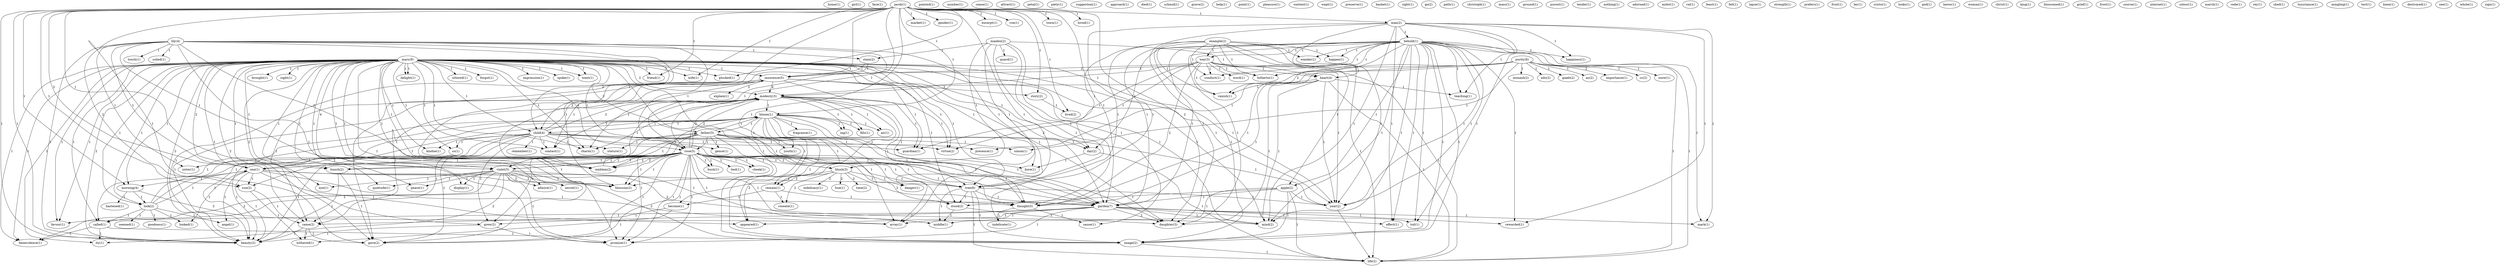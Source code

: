digraph G {
  home [ label="home(1)" ];
  girl [ label="girl(1)" ];
  face [ label="face(1)" ];
  example [ label="example(2)" ];
  happen [ label="happen(1)" ];
  day [ label="day(2)" ];
  way [ label="way(3)" ];
  hitherto [ label="hitherto(1)" ];
  wander [ label="wander(1)" ];
  conduct [ label="conduct(1)" ];
  vanish [ label="vanish(1)" ];
  apple [ label="apple(2)" ];
  tree [ label="tree(6)" ];
  year [ label="year(2)" ];
  image [ label="image(2)" ];
  life [ label="life(2)" ];
  purity [ label="purity(6)" ];
  au [ label="au(2)" ];
  importance [ label="importance(1)" ];
  cc [ label="cc(2)" ];
  snow [ label="snow(1)" ];
  monash [ label="monash(2)" ];
  edu [ label="edu(2)" ];
  giaeb [ label="giaeb(2)" ];
  simon [ label="simon(1)" ];
  presence [ label="presence(1)" ];
  innocence [ label="innocence(5)" ];
  modesty [ label="modesty(3)" ];
  thought [ label="thought(5)" ];
  pointed [ label="pointed(1)" ];
  stain [ label="stain(1)" ];
  number [ label="number(1)" ];
  cease [ label="cease(1)" ];
  lily [ label="lily(4)" ];
  rose [ label="rose(2)" ];
  sister [ label="sister(1)" ];
  touch [ label="touch(1)" ];
  rose [ label="rose(5)" ];
  stain [ label="stain(2)" ];
  emblem [ label="emblem(2)" ];
  child [ label="child(4)" ];
  violet [ label="violet(5)" ];
  soiled [ label="soiled(1)" ];
  one [ label="one(1)" ];
  blossom [ label="blossom(2)" ];
  sun [ label="sun(2)" ];
  promise [ label="promise(1)" ];
  beauty [ label="beauty(2)" ];
  tied [ label="tied(1)" ];
  cheek [ label="cheek(1)" ];
  bunch [ label="bunch(2)" ];
  bush [ label="bush(1)" ];
  blush [ label="blush(3)" ];
  garden [ label="garden(7)" ];
  stood [ label="stood(2)" ];
  gave [ label="gave(2)" ];
  middle [ label="middle(1)" ];
  attract [ label="attract(1)" ];
  petal [ label="petal(1)" ];
  piety [ label="piety(1)" ];
  suggestion [ label="suggestion(1)" ];
  approach [ label="approach(1)" ];
  died [ label="died(1)" ];
  schmid [ label="schmid(1)" ];
  grave [ label="grave(2)" ];
  help [ label="help(1)" ];
  bloom [ label="bloom(3)" ];
  father [ label="father(5)" ];
  fragrance [ label="fragrance(1)" ];
  youth [ label="youth(1)" ];
  ing [ label="ing(1)" ];
  remain [ label="remain(1)" ];
  appeared [ label="appeared(1)" ];
  daughter [ label="daughter(3)" ];
  called [ label="called(1)" ];
  fills [ label="fills(1)" ];
  air [ label="air(1)" ];
  array [ label="array(1)" ];
  point [ label="point(1)" ];
  pleasure [ label="pleasure(1)" ];
  content [ label="content(1)" ];
  wept [ label="wept(1)" ];
  behold [ label="behold(1)" ];
  happiness [ label="happiness(1)" ];
  teaching [ label="teaching(1)" ];
  rewarded [ label="rewarded(1)" ];
  mark [ label="mark(1)" ];
  effect [ label="effect(1)" ];
  toil [ label="toil(1)" ];
  mind [ label="mind(2)" ];
  preserve [ label="preserve(1)" ];
  maiden [ label="maiden(2)" ];
  guard [ label="guard(1)" ];
  heart [ label="heart(4)" ];
  danger [ label="danger(1)" ];
  cause [ label="cause(1)" ];
  indelicate [ label="indelicate(1)" ];
  jacob [ label="jacob(4)" ];
  market [ label="market(1)" ];
  gender [ label="gender(1)" ];
  man [ label="man(2)" ];
  friend [ label="friend(1)" ];
  excerpt [ label="excerpt(1)" ];
  von [ label="von(1)" ];
  wife [ label="wife(1)" ];
  plucked [ label="plucked(1)" ];
  town [ label="town(1)" ];
  story [ label="story(2)" ];
  loved [ label="loved(1)" ];
  lived [ label="lived(2)" ];
  bloom [ label="bloom(1)" ];
  morning [ label="morning(4)" ];
  basket [ label="basket(1)" ];
  look [ label="look(2)" ];
  seemed [ label="seemed(1)" ];
  goodness [ label="goodness(1)" ];
  angel [ label="angel(1)" ];
  looked [ label="looked(1)" ];
  mary [ label="mary(1)" ];
  ss [ label="ss(1)" ];
  stature [ label="stature(1)" ];
  peace [ label="peace(1)" ];
  eye [ label="eye(1)" ];
  bore [ label="bore(1)" ];
  brought [ label="brought(1)" ];
  sight [ label="sight(1)" ];
  kindne [ label="kindne(1)" ];
  quietude [ label="quietude(1)" ];
  uttered [ label="uttered(1)" ];
  forgot [ label="forgot(1)" ];
  secret [ label="secret(1)" ];
  contact [ label="contact(1)" ];
  impression [ label="impression(1)" ];
  gence [ label="gence(1)" ];
  charm [ label="charm(1)" ];
  came [ label="came(2)" ];
  admire [ label="admire(1)" ];
  display [ label="display(1)" ];
  ity [ label="ity(1)" ];
  spoke [ label="spoke(1)" ];
  grew [ label="grew(2)" ];
  went [ label="went(1)" ];
  favour [ label="favour(1)" ];
  look [ label="look(2)" ];
  delight [ label="delight(1)" ];
  benevolence [ label="benevolence(1)" ];
  right [ label="right(1)" ];
  go [ label="go(2)" ];
  path [ label="path(1)" ];
  christoph [ label="christoph(1)" ];
  mass [ label="mass(1)" ];
  ground [ label="ground(1)" ];
  purest [ label="purest(1)" ];
  tender [ label="tender(1)" ];
  guardian [ label="guardian(1)" ];
  virtue [ label="virtue(2)" ];
  remember [ label="remember(1)" ];
  nothing [ label="nothing(1)" ];
  behold [ label="behold(1)" ];
  adorned [ label="adorned(1)" ];
  midst [ label="midst(1)" ];
  val [ label="val(1)" ];
  feast [ label="feast(1)" ];
  fell [ label="fell(1)" ];
  word [ label="word(1)" ];
  time [ label="time(2)" ];
  indelicacy [ label="indelicacy(1)" ];
  hue [ label="hue(1)" ];
  become [ label="become(1)" ];
  roseate [ label="roseate(1)" ];
  lapse [ label="lapse(1)" ];
  strength [ label="strength(1)" ];
  explain [ label="explain(1)" ];
  prefers [ label="prefers(1)" ];
  fruit [ label="fruit(1)" ];
  ley [ label="ley(1)" ];
  cristo [ label="cristo(1)" ];
  looks [ label="looks(1)" ];
  god [ label="god(1)" ];
  withered [ label="withered(1)" ];
  heres [ label="heres(1)" ];
  woman [ label="woman(1)" ];
  christ [ label="christ(1)" ];
  king [ label="king(1)" ];
  blossomed [ label="blossomed(1)" ];
  grief [ label="grief(1)" ];
  frost [ label="frost(1)" ];
  course [ label="course(1)" ];
  internet [ label="internet(1)" ];
  colour [ label="colour(1)" ];
  march [ label="march(1)" ];
  rede [ label="rede(1)" ];
  hastened [ label="hastened(1)" ];
  jacob [ label="jacob(1)" ];
  mary [ label="mary(9)" ];
  rey [ label="rey(1)" ];
  shed [ label="shed(1)" ];
  luxuriance [ label="luxuriance(1)" ];
  mingling [ label="mingling(1)" ];
  test [ label="test(1)" ];
  linen [ label="linen(1)" ];
  destroyed [ label="destroyed(1)" ];
  see [ label="see(1)" ];
  whole [ label="whole(1)" ];
  sign [ label="sign(1)" ];
  example -> happen [ label="1" ];
  example -> day [ label="1" ];
  example -> way [ label="1" ];
  example -> hitherto [ label="1" ];
  example -> wander [ label="1" ];
  example -> conduct [ label="1" ];
  example -> vanish [ label="1" ];
  example -> apple [ label="1" ];
  example -> tree [ label="1" ];
  example -> year [ label="1" ];
  example -> image [ label="1" ];
  example -> life [ label="1" ];
  purity -> au [ label="1" ];
  purity -> importance [ label="2" ];
  purity -> cc [ label="1" ];
  purity -> snow [ label="1" ];
  purity -> monash [ label="1" ];
  purity -> edu [ label="1" ];
  purity -> giaeb [ label="1" ];
  purity -> simon [ label="1" ];
  purity -> presence [ label="1" ];
  purity -> innocence [ label="1" ];
  purity -> modesty [ label="2" ];
  purity -> thought [ label="1" ];
  stain -> innocence [ label="1" ];
  lily -> rose [ label="1" ];
  lily -> sister [ label="1" ];
  lily -> touch [ label="1" ];
  lily -> rose [ label="1" ];
  lily -> stain [ label="1" ];
  lily -> emblem [ label="2" ];
  lily -> child [ label="2" ];
  lily -> violet [ label="1" ];
  lily -> soiled [ label="1" ];
  lily -> one [ label="1" ];
  lily -> blossom [ label="1" ];
  lily -> sun [ label="2" ];
  lily -> tree [ label="1" ];
  lily -> promise [ label="1" ];
  lily -> beauty [ label="1" ];
  rose -> tied [ label="1" ];
  rose -> sister [ label="1" ];
  rose -> cheek [ label="1" ];
  rose -> bunch [ label="1" ];
  rose -> emblem [ label="2" ];
  rose -> bush [ label="1" ];
  rose -> violet [ label="1" ];
  rose -> one [ label="1" ];
  rose -> blush [ label="1" ];
  rose -> blossom [ label="1" ];
  rose -> modesty [ label="2" ];
  rose -> tree [ label="1" ];
  rose -> garden [ label="1" ];
  rose -> stood [ label="1" ];
  rose -> gave [ label="1" ];
  rose -> promise [ label="1" ];
  rose -> middle [ label="1" ];
  rose -> beauty [ label="1" ];
  bloom -> father [ label="1" ];
  bloom -> emblem [ label="1" ];
  bloom -> fragrance [ label="1" ];
  bloom -> child [ label="1" ];
  bloom -> youth [ label="1" ];
  bloom -> ing [ label="1" ];
  bloom -> sun [ label="1" ];
  bloom -> remain [ label="1" ];
  bloom -> garden [ label="1" ];
  bloom -> appeared [ label="1" ];
  bloom -> daughter [ label="1" ];
  bloom -> called [ label="1" ];
  bloom -> fills [ label="1" ];
  bloom -> air [ label="1" ];
  bloom -> array [ label="1" ];
  behold -> happen [ label="1" ];
  behold -> day [ label="1" ];
  behold -> way [ label="1" ];
  behold -> happiness [ label="1" ];
  behold -> hitherto [ label="1" ];
  behold -> wander [ label="1" ];
  behold -> teaching [ label="1" ];
  behold -> conduct [ label="1" ];
  behold -> vanish [ label="1" ];
  behold -> apple [ label="1" ];
  behold -> tree [ label="1" ];
  behold -> garden [ label="1" ];
  behold -> rewarded [ label="1" ];
  behold -> daughter [ label="1" ];
  behold -> mark [ label="1" ];
  behold -> effect [ label="1" ];
  behold -> toil [ label="1" ];
  behold -> year [ label="1" ];
  behold -> mind [ label="1" ];
  behold -> image [ label="1" ];
  behold -> life [ label="1" ];
  maiden -> stain [ label="1" ];
  maiden -> guard [ label="1" ];
  maiden -> blush [ label="1" ];
  maiden -> heart [ label="1" ];
  maiden -> danger [ label="1" ];
  maiden -> thought [ label="1" ];
  maiden -> cause [ label="1" ];
  maiden -> indelicate [ label="1" ];
  jacob -> rose [ label="1" ];
  jacob -> market [ label="1" ];
  jacob -> bunch [ label="1" ];
  jacob -> emblem [ label="1" ];
  jacob -> child [ label="1" ];
  jacob -> gender [ label="1" ];
  jacob -> man [ label="1" ];
  jacob -> friend [ label="1" ];
  jacob -> one [ label="2" ];
  jacob -> excerpt [ label="1" ];
  jacob -> von [ label="1" ];
  jacob -> wife [ label="1" ];
  jacob -> sun [ label="1" ];
  jacob -> plucked [ label="1" ];
  jacob -> garden [ label="1" ];
  jacob -> town [ label="1" ];
  jacob -> gave [ label="1" ];
  jacob -> appeared [ label="1" ];
  jacob -> daughter [ label="2" ];
  jacob -> story [ label="1" ];
  jacob -> loved [ label="1" ];
  jacob -> lived [ label="1" ];
  jacob -> bloom [ label="1" ];
  jacob -> morning [ label="1" ];
  jacob -> array [ label="1" ];
  jacob -> beauty [ label="1" ];
  look -> father [ label="1" ];
  look -> seemed [ label="1" ];
  look -> one [ label="1" ];
  look -> goodness [ label="1" ];
  look -> angel [ label="1" ];
  look -> called [ label="1" ];
  look -> looked [ label="1" ];
  look -> bloom [ label="1" ];
  mary -> father [ label="2" ];
  mary -> rose [ label="4" ];
  mary -> bunch [ label="1" ];
  mary -> emblem [ label="1" ];
  mary -> child [ label="1" ];
  mary -> violet [ label="4" ];
  mary -> day [ label="1" ];
  mary -> ss [ label="1" ];
  mary -> stature [ label="1" ];
  mary -> friend [ label="1" ];
  mary -> one [ label="2" ];
  mary -> peace [ label="1" ];
  mary -> eye [ label="1" ];
  mary -> blossom [ label="1" ];
  mary -> bore [ label="1" ];
  mary -> brought [ label="1" ];
  mary -> sight [ label="1" ];
  mary -> kindne [ label="1" ];
  mary -> innocence [ label="1" ];
  mary -> quietude [ label="1" ];
  mary -> modesty [ label="2" ];
  mary -> uttered [ label="1" ];
  mary -> forgot [ label="1" ];
  mary -> secret [ label="1" ];
  mary -> wife [ label="1" ];
  mary -> contact [ label="1" ];
  mary -> plucked [ label="1" ];
  mary -> impression [ label="1" ];
  mary -> tree [ label="1" ];
  mary -> gence [ label="1" ];
  mary -> charm [ label="1" ];
  mary -> garden [ label="2" ];
  mary -> came [ label="1" ];
  mary -> stood [ label="1" ];
  mary -> gave [ label="2" ];
  mary -> admire [ label="1" ];
  mary -> daughter [ label="1" ];
  mary -> display [ label="1" ];
  mary -> called [ label="1" ];
  mary -> ity [ label="1" ];
  mary -> spoke [ label="1" ];
  mary -> grew [ label="2" ];
  mary -> promise [ label="1" ];
  mary -> morning [ label="1" ];
  mary -> went [ label="1" ];
  mary -> favour [ label="1" ];
  mary -> year [ label="1" ];
  mary -> look [ label="1" ];
  mary -> mind [ label="1" ];
  mary -> delight [ label="1" ];
  mary -> benevolence [ label="1" ];
  mary -> beauty [ label="2" ];
  mary -> image [ label="1" ];
  father -> rose [ label="1" ];
  father -> violet [ label="1" ];
  father -> day [ label="1" ];
  father -> stature [ label="1" ];
  father -> blossom [ label="1" ];
  father -> youth [ label="1" ];
  father -> bore [ label="1" ];
  father -> tree [ label="1" ];
  father -> gence [ label="1" ];
  father -> garden [ label="1" ];
  father -> bloom [ label="1" ];
  father -> grew [ label="1" ];
  father -> promise [ label="1" ];
  father -> year [ label="1" ];
  rose -> cheek [ label="1" ];
  rose -> bunch [ label="1" ];
  rose -> emblem [ label="2" ];
  rose -> bush [ label="1" ];
  rose -> violet [ label="1" ];
  rose -> one [ label="1" ];
  rose -> blush [ label="1" ];
  rose -> blossom [ label="1" ];
  rose -> modesty [ label="2" ];
  rose -> tree [ label="1" ];
  rose -> garden [ label="1" ];
  rose -> stood [ label="1" ];
  rose -> gave [ label="1" ];
  rose -> promise [ label="1" ];
  rose -> middle [ label="1" ];
  rose -> beauty [ label="1" ];
  bunch -> gave [ label="1" ];
  bunch -> beauty [ label="1" ];
  stain -> innocence [ label="1" ];
  emblem -> modesty [ label="1" ];
  child -> simon [ label="1" ];
  child -> ss [ label="1" ];
  child -> presence [ label="1" ];
  child -> kindne [ label="1" ];
  child -> innocence [ label="2" ];
  child -> modesty [ label="2" ];
  child -> contact [ label="1" ];
  child -> charm [ label="1" ];
  child -> came [ label="1" ];
  child -> thought [ label="1" ];
  child -> gave [ label="1" ];
  child -> guardian [ label="1" ];
  child -> virtue [ label="1" ];
  child -> remember [ label="1" ];
  child -> grew [ label="1" ];
  child -> beauty [ label="1" ];
  violet -> peace [ label="1" ];
  violet -> eye [ label="1" ];
  violet -> blossom [ label="1" ];
  violet -> quietude [ label="1" ];
  violet -> secret [ label="2" ];
  violet -> tree [ label="1" ];
  violet -> admire [ label="2" ];
  violet -> display [ label="1" ];
  violet -> called [ label="2" ];
  violet -> ity [ label="2" ];
  violet -> promise [ label="1" ];
  violet -> benevolence [ label="2" ];
  violet -> image [ label="2" ];
  man -> happiness [ label="1" ];
  man -> heart [ label="1" ];
  man -> teaching [ label="1" ];
  man -> garden [ label="1" ];
  man -> rewarded [ label="1" ];
  man -> daughter [ label="1" ];
  man -> mark [ label="1" ];
  man -> effect [ label="1" ];
  man -> toil [ label="1" ];
  man -> behold [ label="1" ];
  man -> mind [ label="1" ];
  day -> bore [ label="1" ];
  day -> life [ label="1" ];
  one -> blossom [ label="1" ];
  one -> sun [ label="1" ];
  one -> angel [ label="1" ];
  one -> garden [ label="1" ];
  one -> appeared [ label="1" ];
  one -> daughter [ label="2" ];
  one -> looked [ label="1" ];
  one -> bloom [ label="1" ];
  one -> morning [ label="1" ];
  one -> array [ label="1" ];
  one -> beauty [ label="1" ];
  way -> hitherto [ label="1" ];
  way -> word [ label="1" ];
  way -> innocence [ label="2" ];
  way -> heart [ label="1" ];
  way -> modesty [ label="1" ];
  way -> conduct [ label="1" ];
  way -> vanish [ label="1" ];
  way -> thought [ label="2" ];
  way -> guardian [ label="1" ];
  way -> virtue [ label="1" ];
  way -> year [ label="1" ];
  way -> life [ label="1" ];
  blush -> time [ label="2" ];
  blush -> indelicacy [ label="2" ];
  blush -> hue [ label="2" ];
  blush -> remain [ label="2" ];
  blush -> become [ label="2" ];
  blush -> danger [ label="1" ];
  blush -> thought [ label="2" ];
  blush -> roseate [ label="2" ];
  innocence -> modesty [ label="4" ];
  innocence -> contact [ label="1" ];
  innocence -> charm [ label="1" ];
  innocence -> came [ label="1" ];
  innocence -> explain [ label="2" ];
  innocence -> thought [ label="1" ];
  innocence -> gave [ label="1" ];
  innocence -> story [ label="2" ];
  innocence -> guardian [ label="1" ];
  innocence -> virtue [ label="1" ];
  innocence -> beauty [ label="1" ];
  heart -> teaching [ label="1" ];
  heart -> vanish [ label="1" ];
  heart -> thought [ label="1" ];
  heart -> daughter [ label="1" ];
  heart -> year [ label="1" ];
  heart -> mind [ label="1" ];
  heart -> life [ label="1" ];
  modesty -> ing [ label="1" ];
  modesty -> contact [ label="1" ];
  modesty -> remain [ label="1" ];
  modesty -> charm [ label="1" ];
  modesty -> came [ label="1" ];
  modesty -> thought [ label="1" ];
  modesty -> gave [ label="1" ];
  modesty -> fills [ label="1" ];
  modesty -> guardian [ label="1" ];
  modesty -> virtue [ label="1" ];
  modesty -> air [ label="1" ];
  modesty -> bloom [ label="1" ];
  modesty -> beauty [ label="1" ];
  sun -> came [ label="1" ];
  sun -> withered [ label="1" ];
  remain -> become [ label="1" ];
  remain -> thought [ label="1" ];
  remain -> roseate [ label="1" ];
  apple -> garden [ label="1" ];
  apple -> stood [ label="1" ];
  apple -> middle [ label="1" ];
  apple -> year [ label="1" ];
  apple -> image [ label="1" ];
  apple -> life [ label="1" ];
  become -> came [ label="1" ];
  become -> withered [ label="1" ];
  tree -> garden [ label="1" ];
  tree -> stood [ label="1" ];
  tree -> middle [ label="1" ];
  tree -> year [ label="1" ];
  tree -> image [ label="1" ];
  tree -> life [ label="1" ];
  garden -> rewarded [ label="1" ];
  garden -> appeared [ label="1" ];
  garden -> daughter [ label="2" ];
  garden -> mark [ label="1" ];
  garden -> effect [ label="1" ];
  garden -> toil [ label="1" ];
  garden -> grew [ label="1" ];
  garden -> promise [ label="1" ];
  garden -> array [ label="1" ];
  garden -> favour [ label="1" ];
  garden -> mind [ label="1" ];
  came -> gave [ label="1" ];
  came -> beauty [ label="1" ];
  came -> withered [ label="1" ];
  stood -> middle [ label="1" ];
  stood -> mind [ label="1" ];
  thought -> cause [ label="1" ];
  thought -> indelicate [ label="1" ];
  story -> lived [ label="1" ];
  called -> ity [ label="1" ];
  called -> benevolence [ label="1" ];
  called -> image [ label="1" ];
  bloom -> array [ label="1" ];
  grew -> promise [ label="1" ];
  grew -> beauty [ label="1" ];
  morning -> array [ label="2" ];
  morning -> look [ label="1" ];
  morning -> hastened [ label="1" ];
  behold -> year [ label="1" ];
  behold -> mind [ label="1" ];
  behold -> image [ label="1" ];
  behold -> life [ label="1" ];
  jacob -> beauty [ label="1" ];
  mary -> went [ label="1" ];
  mary -> favour [ label="1" ];
  mary -> year [ label="1" ];
  mary -> look [ label="1" ];
  mary -> mind [ label="1" ];
  mary -> delight [ label="1" ];
  mary -> benevolence [ label="1" ];
  mary -> beauty [ label="2" ];
  mary -> image [ label="1" ];
  year -> life [ label="1" ];
  image -> life [ label="1" ];
}
